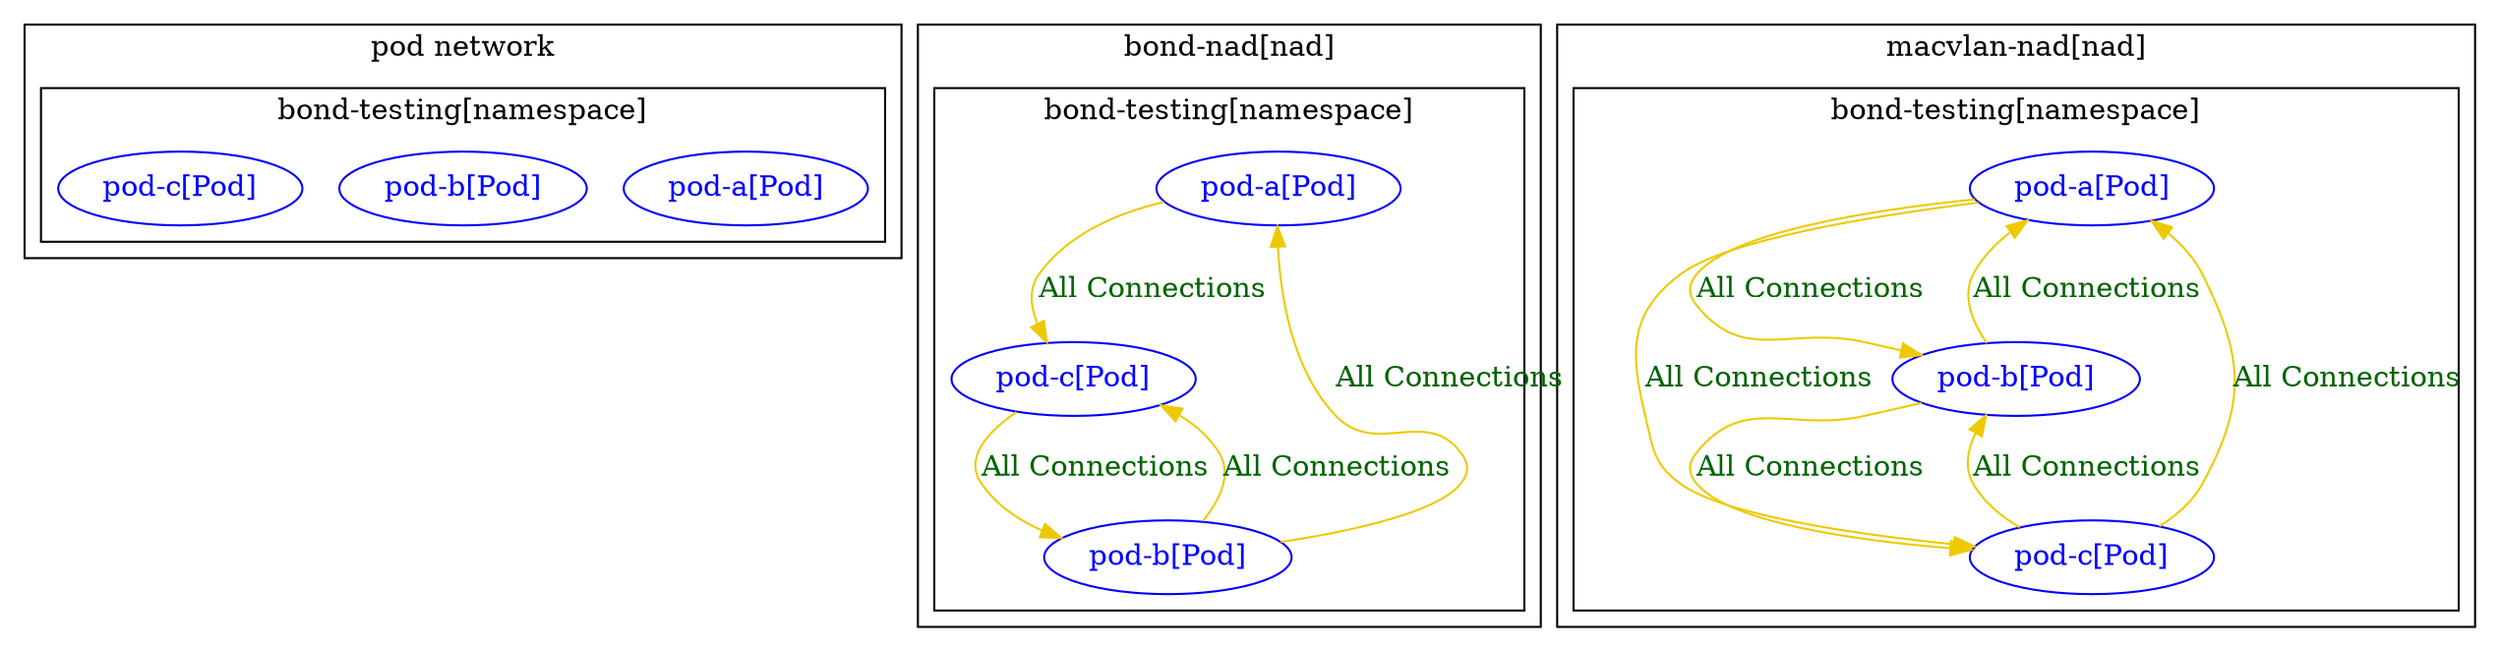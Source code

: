 digraph {
	subgraph "cluster_pod_network" {
	label="pod network"
	subgraph "cluster_bond_testing[namespace]" {
		color="black"
		fontcolor="black"
		"bond-testing/pod-a[Pod]" [label="pod-a[Pod]" color="blue" fontcolor="blue"]
		"bond-testing/pod-b[Pod]" [label="pod-b[Pod]" color="blue" fontcolor="blue"]
		"bond-testing/pod-c[Pod]" [label="pod-c[Pod]" color="blue" fontcolor="blue"]
		label="bond-testing[namespace]"
	}
	}
	subgraph "cluster_bond-nad" {
	label="bond-nad[nad]"
	subgraph "cluster_bond_testing[namespace]" {
		color="black"
		fontcolor="black"
		"bond-testing/pod-a[Pod]bond-nad" [label="pod-a[Pod]" color="blue" fontcolor="blue"]
		"bond-testing/pod-b[Pod]bond-nad" [label="pod-b[Pod]" color="blue" fontcolor="blue"]
		"bond-testing/pod-c[Pod]bond-nad" [label="pod-c[Pod]" color="blue" fontcolor="blue"]
		label="bond-testing[namespace]"
	}
	}
	subgraph "cluster_macvlan-nad" {
	label="macvlan-nad[nad]"
	subgraph "cluster_bond_testing[namespace]" {
		color="black"
		fontcolor="black"
		"bond-testing/pod-a[Pod]macvlan-nad" [label="pod-a[Pod]" color="blue" fontcolor="blue"]
		"bond-testing/pod-b[Pod]macvlan-nad" [label="pod-b[Pod]" color="blue" fontcolor="blue"]
		"bond-testing/pod-c[Pod]macvlan-nad" [label="pod-c[Pod]" color="blue" fontcolor="blue"]
		label="bond-testing[namespace]"
	}
	}
	"bond-testing/pod-a[Pod]bond-nad" -> "bond-testing/pod-c[Pod]bond-nad" [label="All Connections" color="gold2" fontcolor="darkgreen" weight=0.5]
	"bond-testing/pod-a[Pod]macvlan-nad" -> "bond-testing/pod-b[Pod]macvlan-nad" [label="All Connections" color="gold2" fontcolor="darkgreen" weight=0.5]
	"bond-testing/pod-a[Pod]macvlan-nad" -> "bond-testing/pod-c[Pod]macvlan-nad" [label="All Connections" color="gold2" fontcolor="darkgreen" weight=0.5]
	"bond-testing/pod-b[Pod]bond-nad" -> "bond-testing/pod-a[Pod]bond-nad" [label="All Connections" color="gold2" fontcolor="darkgreen" weight=1]
	"bond-testing/pod-b[Pod]bond-nad" -> "bond-testing/pod-c[Pod]bond-nad" [label="All Connections" color="gold2" fontcolor="darkgreen" weight=0.5]
	"bond-testing/pod-b[Pod]macvlan-nad" -> "bond-testing/pod-a[Pod]macvlan-nad" [label="All Connections" color="gold2" fontcolor="darkgreen" weight=1]
	"bond-testing/pod-b[Pod]macvlan-nad" -> "bond-testing/pod-c[Pod]macvlan-nad" [label="All Connections" color="gold2" fontcolor="darkgreen" weight=0.5]
	"bond-testing/pod-c[Pod]bond-nad" -> "bond-testing/pod-b[Pod]bond-nad" [label="All Connections" color="gold2" fontcolor="darkgreen" weight=1]
	"bond-testing/pod-c[Pod]macvlan-nad" -> "bond-testing/pod-a[Pod]macvlan-nad" [label="All Connections" color="gold2" fontcolor="darkgreen" weight=1]
	"bond-testing/pod-c[Pod]macvlan-nad" -> "bond-testing/pod-b[Pod]macvlan-nad" [label="All Connections" color="gold2" fontcolor="darkgreen" weight=1]
}